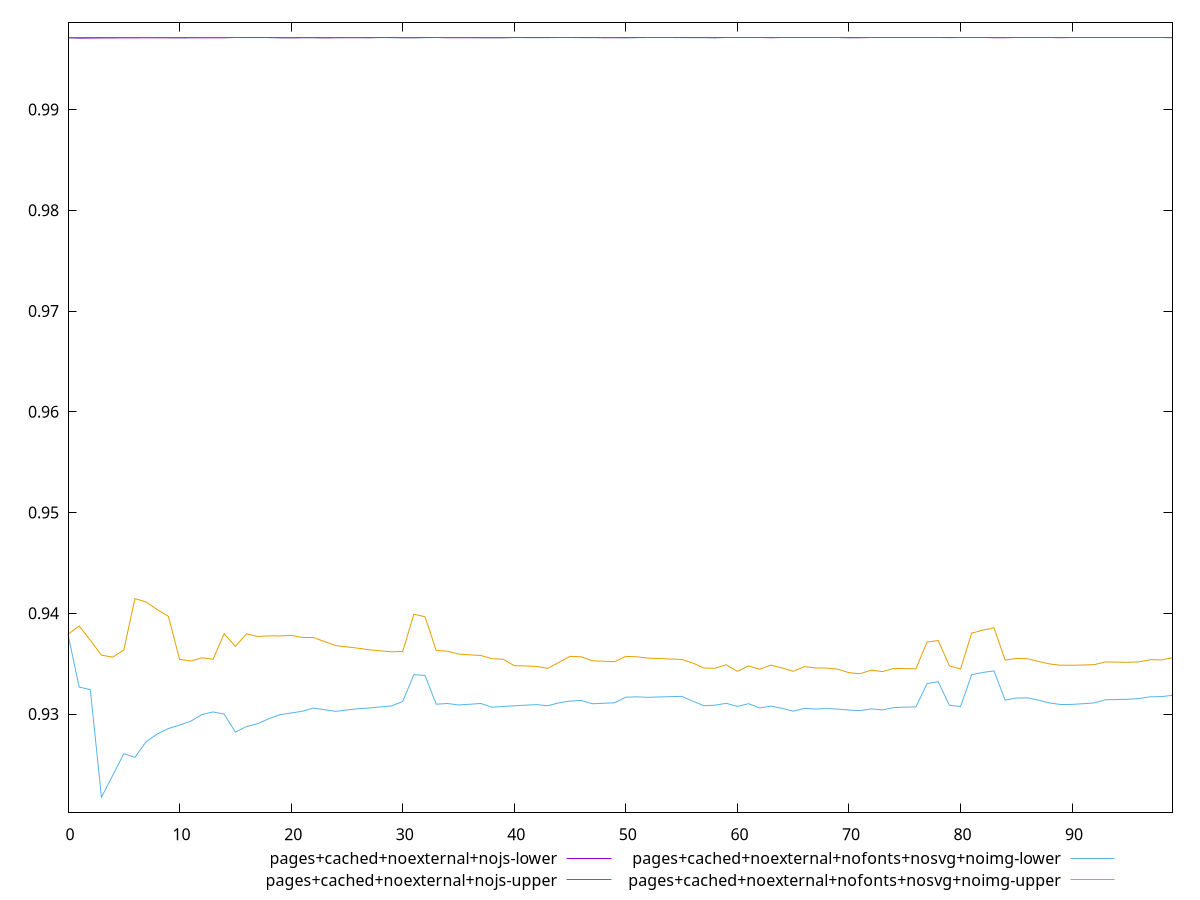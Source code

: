 reset

$pagesCachedNoexternalNojsLower <<EOF
0 0.9971371875186905
1 0.9970909199803031
2 0.9971042544818727
3 0.9971125403580556
4 0.9971185950806996
5 0.997123824016905
6 0.9971258193105974
7 0.9971282856275148
8 0.997130306858001
9 0.9971272893458158
10 0.9971199951544776
11 0.9971295430754471
12 0.9971318717746984
13 0.9971331642118376
14 0.9971308392528074
15 0.9971320411710295
16 0.9971319841359021
17 0.9971307069919547
18 0.9971307025116622
19 0.9971309471312859
20 0.9971289860245865
21 0.9971343925857938
22 0.9971348486467415
23 0.9971300416574691
24 0.9971345867076301
25 0.9971351187639588
26 0.9971356120621754
27 0.9971344346133426
28 0.9971351872169208
29 0.9971349556096611
30 0.9971346848390691
31 0.9971354925857717
32 0.9971336912209685
33 0.9971335846258227
34 0.9971339123503421
35 0.9971345044959447
36 0.9971348369425301
37 0.9971354597369272
38 0.9971360069626253
39 0.9971363888890656
40 0.9971378471205546
41 0.9971379902958107
42 0.9971344623564569
43 0.9971345459328951
44 0.9971370384684128
45 0.9971369509781324
46 0.9971374709484141
47 0.9971374626575762
48 0.9971366625778018
49 0.997136872991081
50 0.9971351300223057
51 0.9971356925179566
52 0.997135414681421
53 0.9971356491552795
54 0.9971357616753237
55 0.9971363616932153
56 0.9971367817232639
57 0.9971365553293338
58 0.9971369205334124
59 0.9971354648381929
60 0.9971353576642477
61 0.9971350623237406
62 0.997134914687924
63 0.9971370579892569
64 0.9971374569468324
65 0.9971373830267104
66 0.9971374706528393
67 0.9971377228411998
68 0.9971379350749727
69 0.9971378167361595
70 0.997137222835147
71 0.9971375315904579
72 0.9971377897244887
73 0.9971377917466834
74 0.997138095496121
75 0.9971382763040975
76 0.997138195656987
77 0.9971378840494888
78 0.9971378645842032
79 0.9971378330300592
80 0.9971372735946593
81 0.9971370323783987
82 0.9971371611556757
83 0.9971374486577064
84 0.9971372253496708
85 0.9971373854622297
86 0.9971375257067941
87 0.9971387329446679
88 0.9971387122537986
89 0.9971390122964455
90 0.9971385918500502
91 0.997138667984364
92 0.9971387445622986
93 0.9971387279482872
94 0.997138772657924
95 0.9971398599279797
96 0.9971399696427666
97 0.9971400743836228
98 0.9971401023479595
99 0.9971395083003272
EOF

$pagesCachedNoexternalNojsUpper <<EOF
0 0.9971371875186905
1 0.9971424305801735
2 0.9971493615749316
3 0.9971479236148169
4 0.9971491326351878
5 0.9971575673555867
6 0.9971547765336624
7 0.9971537259434597
8 0.9971530231351052
9 0.9971500871096894
10 0.9971420639366988
11 0.9971501079373534
12 0.9971520977728197
13 0.9971519297614596
14 0.9971498445866452
15 0.9971499092340327
16 0.9971488486758453
17 0.9971473123106868
18 0.9971464576018556
19 0.997145884585098
20 0.9971423961623257
21 0.997147782913274
22 0.9971476103090733
23 0.9971431446937371
24 0.9971471792801808
25 0.9971472279992999
26 0.9971472740235433
27 0.9971462762134942
28 0.9971468063018513
29 0.9971462461093634
30 0.9971453343916797
31 0.997146164326011
32 0.99714513652792
33 0.9971447020122399
34 0.9971446966312764
35 0.9971451072715042
36 0.9971451481434264
37 0.9971456763489616
38 0.9971460768446537
39 0.997146231006794
40 0.9971467784628784
41 0.9971466870158524
42 0.9971443417715216
43 0.9971441794605613
44 0.9971460640093972
45 0.9971457855360962
46 0.997146282393237
47 0.9971460819176172
48 0.9971454569795175
49 0.9971454862769629
50 0.9971441598325124
51 0.9971447649688752
52 0.9971443761586104
53 0.9971444434765903
54 0.9971443804951464
55 0.9971451464287494
56 0.997145505409617
57 0.9971451718021346
58 0.9971454532716595
59 0.997144703229977
60 0.9971444657907345
61 0.9971440872243859
62 0.9971438129402854
63 0.9971452953446396
64 0.9971456674331808
65 0.997145471044702
66 0.9971454263969641
67 0.9971455830641821
68 0.9971456908163898
69 0.9971454744729149
70 0.9971446753452883
71 0.9971449379872642
72 0.9971451259170828
73 0.9971450208351712
74 0.9971452891001972
75 0.997145381861654
76 0.9971452137198725
77 0.9971448933783637
78 0.9971447806305952
79 0.9971446597896582
80 0.9971440333638979
81 0.997143762421662
82 0.9971438085068517
83 0.9971440828929695
84 0.9971438281635966
85 0.9971439184368572
86 0.9971439863046728
87 0.9971449362420788
88 0.9971448424073256
89 0.9971451673343069
90 0.9971446696437198
91 0.9971446741846636
92 0.9971446810310809
93 0.9971445973371688
94 0.99714457390424
95 0.9971454400108228
96 0.9971454937812613
97 0.9971455431505919
98 0.9971455103610184
99 0.9971451291469602
EOF

$pagesCachedNoexternalNofontsNosvgNoimgLower <<EOF
0 0.937912032784535
1 0.9326764816531832
2 0.9324130185038303
3 0.9217491081405436
4 0.9238906926879744
5 0.9260592481204042
6 0.925710695939834
7 0.9272541002977779
8 0.9280161748604799
9 0.9285623542890027
10 0.9289054593415997
11 0.9292837940566596
12 0.9299459752489496
13 0.9302057968899031
14 0.9299926987851358
15 0.9282076732680353
16 0.9287562641503544
17 0.9290379775088654
18 0.9295369791508605
19 0.9299318543818632
20 0.930102989823015
21 0.9302786510190997
22 0.9305908819467166
23 0.9304263489712977
24 0.9302656969359616
25 0.9304046070443478
26 0.9305263736465527
27 0.9305996993450344
28 0.9307066883998067
29 0.930807670679716
30 0.931245554215849
31 0.9339091139499349
32 0.9338335877716696
33 0.930975002883518
34 0.9310456198696596
35 0.9308985600416939
36 0.9309710784262992
37 0.9310478172306093
38 0.9306767994106135
39 0.9307548692114823
40 0.9308108730010745
41 0.9308810649923206
42 0.9309325214589298
43 0.9308238681044202
44 0.9311107059984886
45 0.9312875603142139
46 0.9313425999121233
47 0.931023397528366
48 0.9310680454341977
49 0.9311196184594128
50 0.9316714134924954
51 0.9317083259379311
52 0.9316588070022219
53 0.9316969202524962
54 0.9317252184010029
55 0.9317571716494945
56 0.9312728915100035
57 0.9308270801652484
58 0.9308771689306581
59 0.9310644960615444
60 0.9307579351565519
61 0.9310262482794118
62 0.9306041931807363
63 0.9307840966341786
64 0.9305685746376915
65 0.9302807153293484
66 0.9305626708105028
67 0.9304939503667111
68 0.9305455696681283
69 0.9304900813168824
70 0.9303948600362373
71 0.9303374714051843
72 0.9305113595518022
73 0.9304086617581965
74 0.9306358840731821
75 0.9306787342490797
76 0.930701209365112
77 0.9330181745485764
78 0.9332134957815491
79 0.9308652291987111
80 0.9307459480770696
81 0.9339039536974704
82 0.934127692762919
83 0.9342804716785642
84 0.9313802643085827
85 0.9315867260940627
86 0.9316081133108055
87 0.9313758940075184
88 0.9310948764800726
89 0.9309416572660542
90 0.9309574584611348
91 0.9310238332736497
92 0.9311043403538558
93 0.9314146657639734
94 0.931439133656485
95 0.931464200008222
96 0.9315361890635986
97 0.9317084388747512
98 0.9317276698284381
99 0.9318564154287325
EOF

$pagesCachedNoexternalNofontsNosvgNoimgUpper <<EOF
0 0.937912032784535
1 0.9387416600903158
2 0.9373238502578184
3 0.935844226142936
4 0.935645370612334
5 0.936348294509258
6 0.9414567426158786
7 0.9411220382969161
8 0.940361928419278
9 0.9396928909000737
10 0.9354261241469679
11 0.9352609987361957
12 0.9355823361635349
13 0.9354406833962188
14 0.937963407358751
15 0.9367118802264509
16 0.9379616696555886
17 0.9377022321350196
18 0.9377569300740467
19 0.937749785467027
20 0.9378082387870469
21 0.9376001530988889
22 0.9375958236062072
23 0.9371845425044608
24 0.9367980036722355
25 0.9366653524599863
26 0.9365375262026326
27 0.9363783933941022
28 0.9362720073051456
29 0.9361747035297933
30 0.9362103949904935
31 0.9399104461341186
32 0.9396570485798817
33 0.9363294144970795
34 0.9362321500833027
35 0.9359523948951973
36 0.9358757537184821
37 0.9358117734355323
38 0.935489789648446
39 0.9354379606214275
40 0.9348014526151665
41 0.9347684698559814
42 0.9347226565434729
43 0.9345342543203771
44 0.935123230649569
45 0.9357289248698035
46 0.9356803181268575
47 0.9352876546190613
48 0.9352373493961514
49 0.9351980063451677
50 0.9357255229250377
51 0.9356761119335002
52 0.9355480059596909
53 0.9355066368065797
54 0.9354589084629267
55 0.93541762300012
56 0.935062895094263
57 0.9345661812255946
58 0.9345472957071219
59 0.9348942102415638
60 0.9342343817689439
61 0.9347723020886374
62 0.934444637882776
63 0.934856965105202
64 0.9345786095709891
65 0.9342386268624523
66 0.9347066230471692
67 0.9345786671588925
68 0.9345655925818609
69 0.9344554141124404
70 0.9341062733332104
71 0.9339983330400569
72 0.9343582578299885
73 0.9342109359499223
74 0.9345241284358619
75 0.9345107217413546
76 0.9344781955628959
77 0.9371464235506883
78 0.9372983308313273
79 0.9347881047326433
80 0.9344752947917826
81 0.9380308016828071
82 0.9383299937352285
83 0.9385562685032756
84 0.9353560940389773
85 0.9355170656626537
86 0.9354884550732113
87 0.9352213115452191
88 0.9349700340224294
89 0.9348409659929026
90 0.9348435871985069
91 0.9348650268768154
92 0.9349054981945603
93 0.9351728386444377
94 0.9351537395972117
95 0.9351362177350615
96 0.9351710821598881
97 0.9353932227801756
98 0.9353715207444399
99 0.9355926266219698
EOF

set key outside below
set xrange [0:99]
set yrange [0.9202409389562427:0.9986657365398875]
set trange [0.9202409389562427:0.9986657365398875]
set terminal svg size 640, 560 enhanced background rgb 'white'
set output "report_00008_2021-01-22T20:58:29.167/meta/scoreEstimate/comparison/sorted/10_vs_11.svg"

plot $pagesCachedNoexternalNojsLower title "pages+cached+noexternal+nojs-lower" with line, \
     $pagesCachedNoexternalNojsUpper title "pages+cached+noexternal+nojs-upper" with line, \
     $pagesCachedNoexternalNofontsNosvgNoimgLower title "pages+cached+noexternal+nofonts+nosvg+noimg-lower" with line, \
     $pagesCachedNoexternalNofontsNosvgNoimgUpper title "pages+cached+noexternal+nofonts+nosvg+noimg-upper" with line

reset
